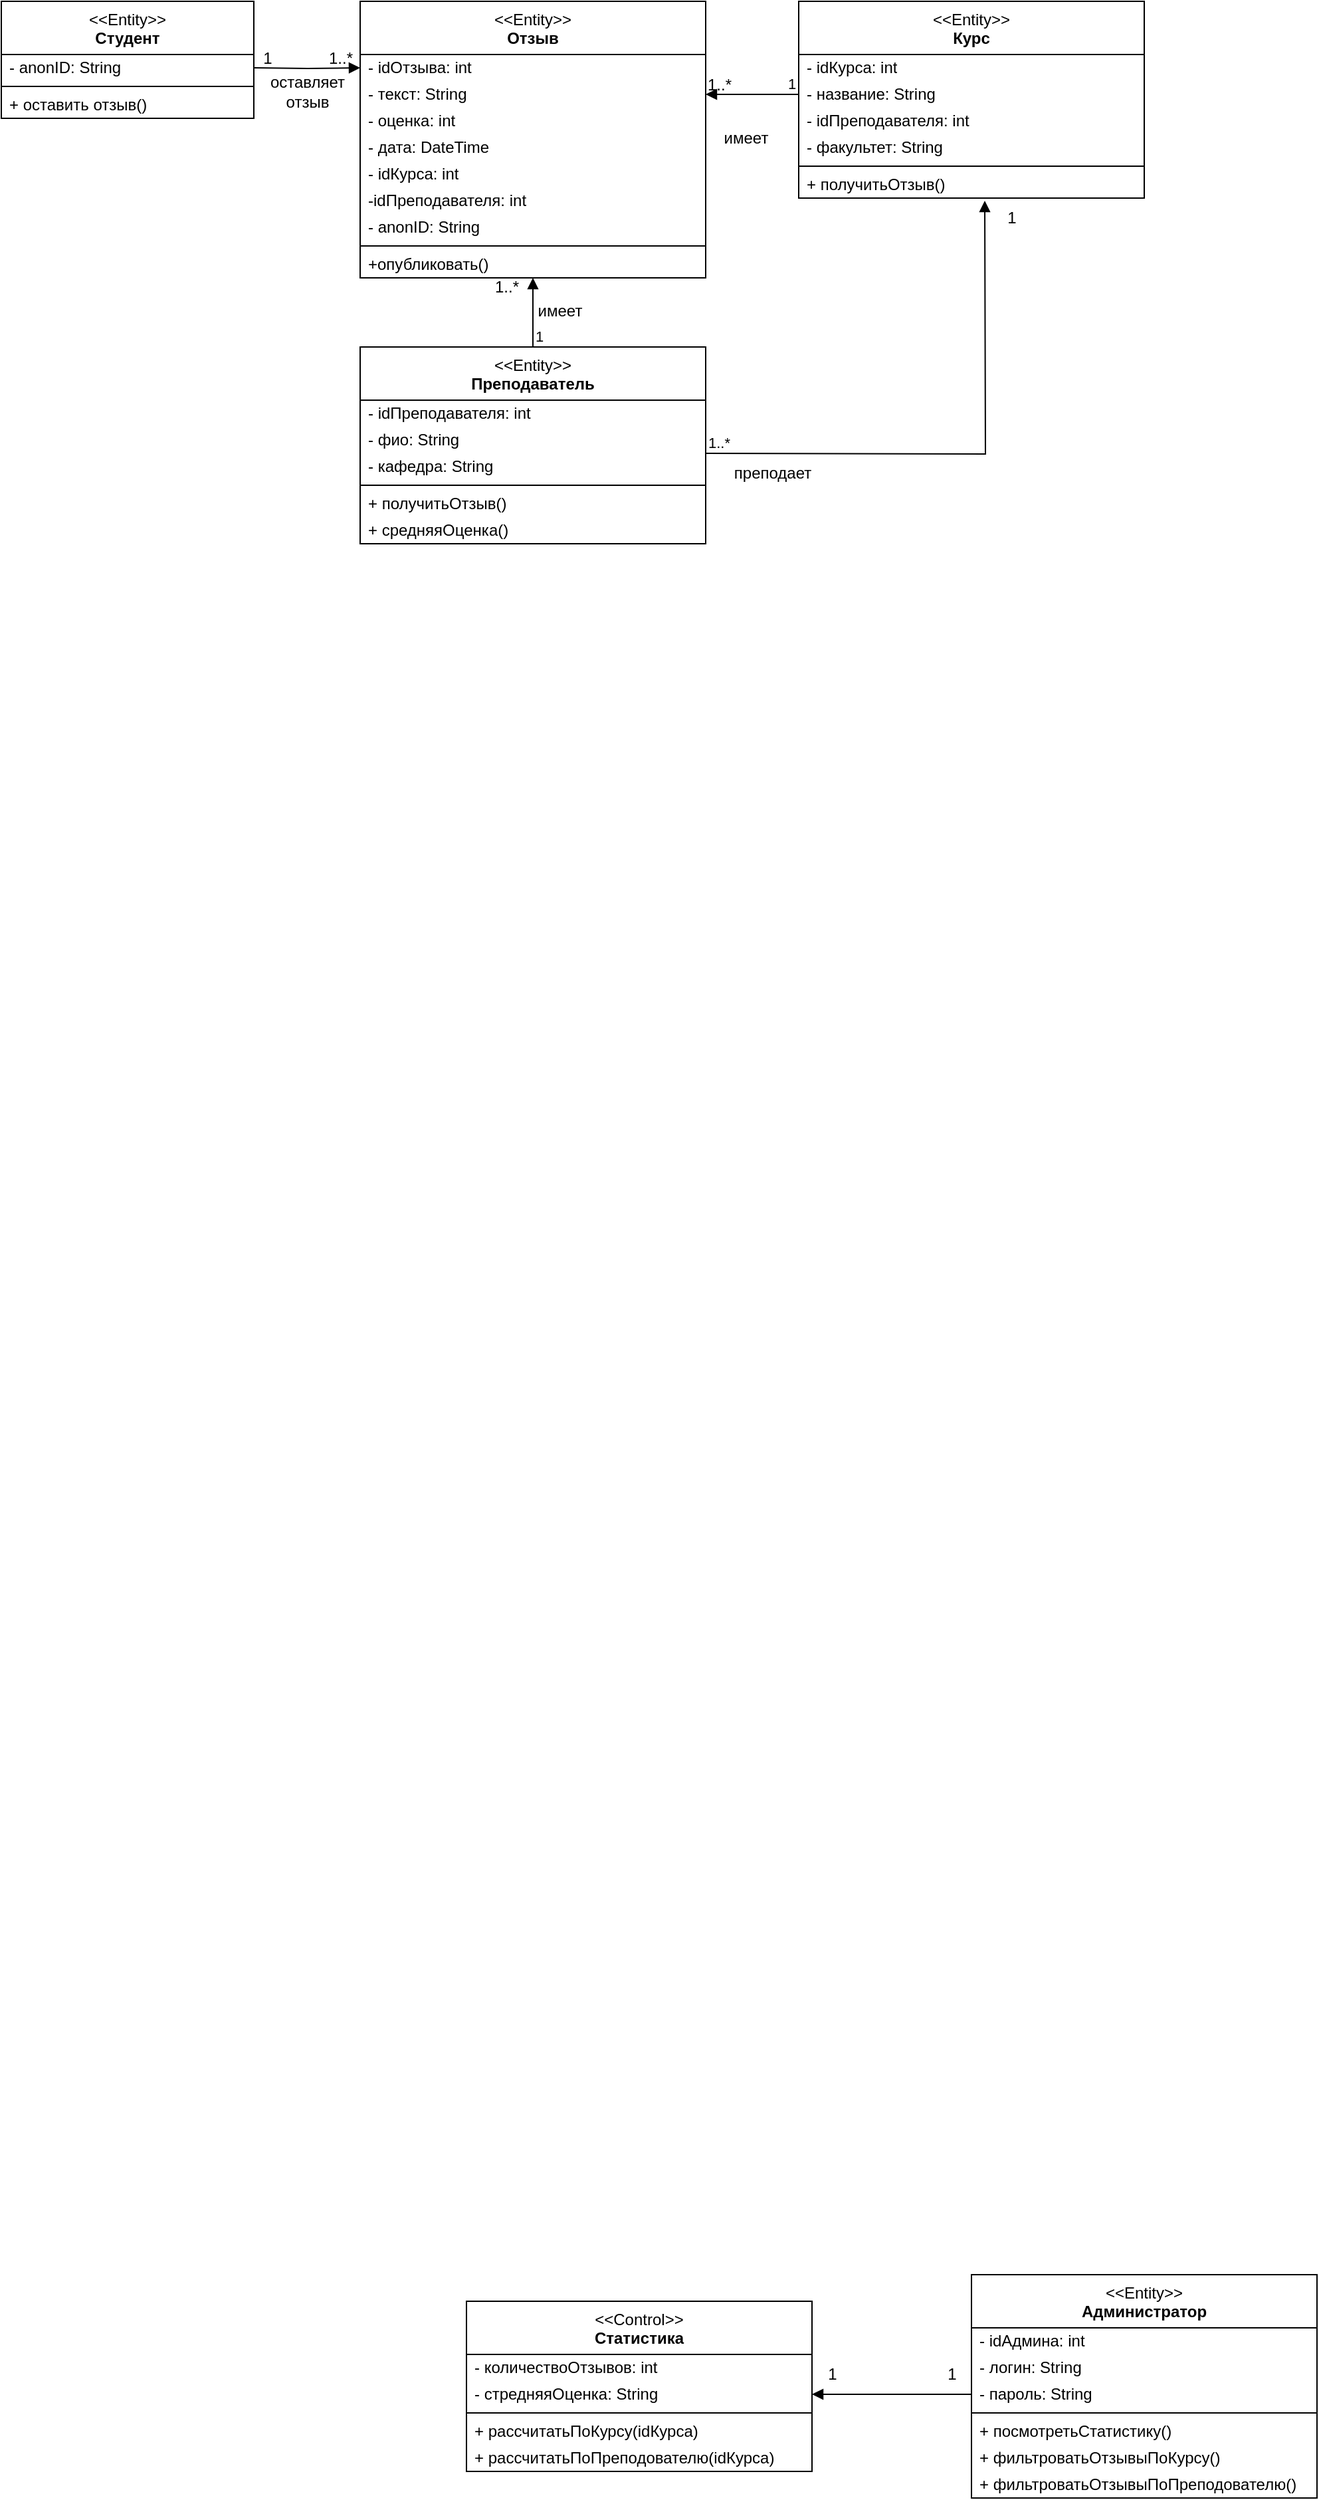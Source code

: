 <mxfile version="27.1.6">
  <diagram name="Страница — 1" id="c3lF8-RI-7PElnHtLbn_">
    <mxGraphModel dx="2066" dy="1145" grid="1" gridSize="10" guides="1" tooltips="1" connect="1" arrows="1" fold="1" page="1" pageScale="1" pageWidth="827" pageHeight="1169" math="0" shadow="0">
      <root>
        <mxCell id="0" />
        <mxCell id="1" parent="0" />
        <mxCell id="Y8ruXuo_SgzcD9qLmrBn-21" value="&amp;lt;&amp;lt;Entity&amp;gt;&amp;gt;&lt;br&gt;&lt;b&gt;Студент&lt;/b&gt;" style="swimlane;fontStyle=0;align=center;verticalAlign=top;childLayout=stackLayout;horizontal=1;startSize=40;horizontalStack=0;resizeParent=1;resizeParentMax=0;resizeLast=0;collapsible=0;marginBottom=0;html=1;whiteSpace=wrap;swimlaneFillColor=default;" parent="1" vertex="1">
          <mxGeometry x="70" y="90" width="190" height="88" as="geometry" />
        </mxCell>
        <mxCell id="Y8ruXuo_SgzcD9qLmrBn-22" value="- anonID: String" style="text;html=1;strokeColor=none;fillColor=none;align=left;verticalAlign=middle;spacingLeft=4;spacingRight=4;overflow=hidden;rotatable=0;points=[[0,0.5],[1,0.5]];portConstraint=eastwest;whiteSpace=wrap;swimlaneFillColor=default;" parent="Y8ruXuo_SgzcD9qLmrBn-21" vertex="1">
          <mxGeometry y="40" width="190" height="20" as="geometry" />
        </mxCell>
        <mxCell id="Y8ruXuo_SgzcD9qLmrBn-25" value="" style="line;strokeWidth=1;fillColor=none;align=left;verticalAlign=middle;spacingTop=-1;spacingLeft=3;spacingRight=3;rotatable=0;labelPosition=right;points=[];portConstraint=eastwest;swimlaneFillColor=default;" parent="Y8ruXuo_SgzcD9qLmrBn-21" vertex="1">
          <mxGeometry y="60" width="190" height="8" as="geometry" />
        </mxCell>
        <mxCell id="Y8ruXuo_SgzcD9qLmrBn-26" value="+ оставить отзыв()" style="text;html=1;strokeColor=none;fillColor=none;align=left;verticalAlign=middle;spacingLeft=4;spacingRight=4;overflow=hidden;rotatable=0;points=[[0,0.5],[1,0.5]];portConstraint=eastwest;whiteSpace=wrap;swimlaneFillColor=default;" parent="Y8ruXuo_SgzcD9qLmrBn-21" vertex="1">
          <mxGeometry y="68" width="190" height="20" as="geometry" />
        </mxCell>
        <mxCell id="Y8ruXuo_SgzcD9qLmrBn-29" value="&amp;lt;&amp;lt;Entity&amp;gt;&amp;gt;&lt;br&gt;&lt;b&gt;Отзыв&lt;/b&gt;" style="swimlane;fontStyle=0;align=center;verticalAlign=top;childLayout=stackLayout;horizontal=1;startSize=40;horizontalStack=0;resizeParent=1;resizeParentMax=0;resizeLast=0;collapsible=0;marginBottom=0;html=1;whiteSpace=wrap;swimlaneFillColor=default;" parent="1" vertex="1">
          <mxGeometry x="340" y="90" width="260" height="208" as="geometry" />
        </mxCell>
        <mxCell id="Y8ruXuo_SgzcD9qLmrBn-30" value="- idОтзыва: int" style="text;html=1;strokeColor=none;fillColor=none;align=left;verticalAlign=middle;spacingLeft=4;spacingRight=4;overflow=hidden;rotatable=0;points=[[0,0.5],[1,0.5]];portConstraint=eastwest;whiteSpace=wrap;swimlaneFillColor=default;" parent="Y8ruXuo_SgzcD9qLmrBn-29" vertex="1">
          <mxGeometry y="40" width="260" height="20" as="geometry" />
        </mxCell>
        <mxCell id="Y8ruXuo_SgzcD9qLmrBn-36" value="&lt;div&gt;- текст: String&lt;/div&gt;" style="text;html=1;strokeColor=none;fillColor=none;align=left;verticalAlign=middle;spacingLeft=4;spacingRight=4;overflow=hidden;rotatable=0;points=[[0,0.5],[1,0.5]];portConstraint=eastwest;whiteSpace=wrap;swimlaneFillColor=default;" parent="Y8ruXuo_SgzcD9qLmrBn-29" vertex="1">
          <mxGeometry y="60" width="260" height="20" as="geometry" />
        </mxCell>
        <mxCell id="Y8ruXuo_SgzcD9qLmrBn-37" value="- оценка: int&amp;nbsp;" style="text;html=1;strokeColor=none;fillColor=none;align=left;verticalAlign=middle;spacingLeft=4;spacingRight=4;overflow=hidden;rotatable=0;points=[[0,0.5],[1,0.5]];portConstraint=eastwest;whiteSpace=wrap;swimlaneFillColor=default;" parent="Y8ruXuo_SgzcD9qLmrBn-29" vertex="1">
          <mxGeometry y="80" width="260" height="20" as="geometry" />
        </mxCell>
        <mxCell id="Y8ruXuo_SgzcD9qLmrBn-38" value="&lt;div&gt;- дата: DateTime&lt;/div&gt;" style="text;html=1;strokeColor=none;fillColor=none;align=left;verticalAlign=middle;spacingLeft=4;spacingRight=4;overflow=hidden;rotatable=0;points=[[0,0.5],[1,0.5]];portConstraint=eastwest;whiteSpace=wrap;swimlaneFillColor=default;" parent="Y8ruXuo_SgzcD9qLmrBn-29" vertex="1">
          <mxGeometry y="100" width="260" height="20" as="geometry" />
        </mxCell>
        <mxCell id="Y8ruXuo_SgzcD9qLmrBn-39" value="&lt;div&gt;- idКурса: int&lt;/div&gt;" style="text;html=1;strokeColor=none;fillColor=none;align=left;verticalAlign=middle;spacingLeft=4;spacingRight=4;overflow=hidden;rotatable=0;points=[[0,0.5],[1,0.5]];portConstraint=eastwest;whiteSpace=wrap;swimlaneFillColor=default;" parent="Y8ruXuo_SgzcD9qLmrBn-29" vertex="1">
          <mxGeometry y="120" width="260" height="20" as="geometry" />
        </mxCell>
        <mxCell id="Y8ruXuo_SgzcD9qLmrBn-40" value="-idПреподавателя: int&amp;nbsp;" style="text;html=1;strokeColor=none;fillColor=none;align=left;verticalAlign=middle;spacingLeft=4;spacingRight=4;overflow=hidden;rotatable=0;points=[[0,0.5],[1,0.5]];portConstraint=eastwest;whiteSpace=wrap;swimlaneFillColor=default;" parent="Y8ruXuo_SgzcD9qLmrBn-29" vertex="1">
          <mxGeometry y="140" width="260" height="20" as="geometry" />
        </mxCell>
        <mxCell id="Y8ruXuo_SgzcD9qLmrBn-41" value="&lt;div&gt;- anonID: String&lt;/div&gt;" style="text;html=1;strokeColor=none;fillColor=none;align=left;verticalAlign=middle;spacingLeft=4;spacingRight=4;overflow=hidden;rotatable=0;points=[[0,0.5],[1,0.5]];portConstraint=eastwest;whiteSpace=wrap;swimlaneFillColor=default;" parent="Y8ruXuo_SgzcD9qLmrBn-29" vertex="1">
          <mxGeometry y="160" width="260" height="20" as="geometry" />
        </mxCell>
        <mxCell id="Y8ruXuo_SgzcD9qLmrBn-31" value="" style="line;strokeWidth=1;fillColor=none;align=left;verticalAlign=middle;spacingTop=-1;spacingLeft=3;spacingRight=3;rotatable=0;labelPosition=right;points=[];portConstraint=eastwest;swimlaneFillColor=default;" parent="Y8ruXuo_SgzcD9qLmrBn-29" vertex="1">
          <mxGeometry y="180" width="260" height="8" as="geometry" />
        </mxCell>
        <mxCell id="Y8ruXuo_SgzcD9qLmrBn-33" value="+опубликовать()" style="text;html=1;strokeColor=none;fillColor=none;align=left;verticalAlign=middle;spacingLeft=4;spacingRight=4;overflow=hidden;rotatable=0;points=[[0,0.5],[1,0.5]];portConstraint=eastwest;whiteSpace=wrap;swimlaneFillColor=default;" parent="Y8ruXuo_SgzcD9qLmrBn-29" vertex="1">
          <mxGeometry y="188" width="260" height="20" as="geometry" />
        </mxCell>
        <mxCell id="Y8ruXuo_SgzcD9qLmrBn-43" value="&amp;lt;&amp;lt;Entity&amp;gt;&amp;gt;&lt;br&gt;&lt;b&gt;Курс&lt;/b&gt;" style="swimlane;fontStyle=0;align=center;verticalAlign=top;childLayout=stackLayout;horizontal=1;startSize=40;horizontalStack=0;resizeParent=1;resizeParentMax=0;resizeLast=0;collapsible=0;marginBottom=0;html=1;whiteSpace=wrap;swimlaneFillColor=default;" parent="1" vertex="1">
          <mxGeometry x="670" y="90" width="260" height="148" as="geometry" />
        </mxCell>
        <mxCell id="Y8ruXuo_SgzcD9qLmrBn-44" value="- idКурса: int" style="text;html=1;strokeColor=none;fillColor=none;align=left;verticalAlign=middle;spacingLeft=4;spacingRight=4;overflow=hidden;rotatable=0;points=[[0,0.5],[1,0.5]];portConstraint=eastwest;whiteSpace=wrap;swimlaneFillColor=default;" parent="Y8ruXuo_SgzcD9qLmrBn-43" vertex="1">
          <mxGeometry y="40" width="260" height="20" as="geometry" />
        </mxCell>
        <mxCell id="Y8ruXuo_SgzcD9qLmrBn-45" value="&lt;div&gt;- название: String&lt;/div&gt;" style="text;html=1;strokeColor=none;fillColor=none;align=left;verticalAlign=middle;spacingLeft=4;spacingRight=4;overflow=hidden;rotatable=0;points=[[0,0.5],[1,0.5]];portConstraint=eastwest;whiteSpace=wrap;swimlaneFillColor=default;" parent="Y8ruXuo_SgzcD9qLmrBn-43" vertex="1">
          <mxGeometry y="60" width="260" height="20" as="geometry" />
        </mxCell>
        <mxCell id="Y8ruXuo_SgzcD9qLmrBn-46" value="- idПреподавателя: int&amp;nbsp;" style="text;html=1;strokeColor=none;fillColor=none;align=left;verticalAlign=middle;spacingLeft=4;spacingRight=4;overflow=hidden;rotatable=0;points=[[0,0.5],[1,0.5]];portConstraint=eastwest;whiteSpace=wrap;swimlaneFillColor=default;" parent="Y8ruXuo_SgzcD9qLmrBn-43" vertex="1">
          <mxGeometry y="80" width="260" height="20" as="geometry" />
        </mxCell>
        <mxCell id="Y8ruXuo_SgzcD9qLmrBn-47" value="&lt;div&gt;- факультет: String&lt;/div&gt;" style="text;html=1;strokeColor=none;fillColor=none;align=left;verticalAlign=middle;spacingLeft=4;spacingRight=4;overflow=hidden;rotatable=0;points=[[0,0.5],[1,0.5]];portConstraint=eastwest;whiteSpace=wrap;swimlaneFillColor=default;" parent="Y8ruXuo_SgzcD9qLmrBn-43" vertex="1">
          <mxGeometry y="100" width="260" height="20" as="geometry" />
        </mxCell>
        <mxCell id="Y8ruXuo_SgzcD9qLmrBn-51" value="" style="line;strokeWidth=1;fillColor=none;align=left;verticalAlign=middle;spacingTop=-1;spacingLeft=3;spacingRight=3;rotatable=0;labelPosition=right;points=[];portConstraint=eastwest;swimlaneFillColor=default;" parent="Y8ruXuo_SgzcD9qLmrBn-43" vertex="1">
          <mxGeometry y="120" width="260" height="8" as="geometry" />
        </mxCell>
        <mxCell id="Y8ruXuo_SgzcD9qLmrBn-52" value="+ получитьОтзыв()" style="text;html=1;strokeColor=none;fillColor=none;align=left;verticalAlign=middle;spacingLeft=4;spacingRight=4;overflow=hidden;rotatable=0;points=[[0,0.5],[1,0.5]];portConstraint=eastwest;whiteSpace=wrap;swimlaneFillColor=default;" parent="Y8ruXuo_SgzcD9qLmrBn-43" vertex="1">
          <mxGeometry y="128" width="260" height="20" as="geometry" />
        </mxCell>
        <mxCell id="Y8ruXuo_SgzcD9qLmrBn-64" value="&amp;lt;&amp;lt;Entity&amp;gt;&amp;gt;&lt;br&gt;&lt;b&gt;Преподаватель&lt;/b&gt;" style="swimlane;fontStyle=0;align=center;verticalAlign=top;childLayout=stackLayout;horizontal=1;startSize=40;horizontalStack=0;resizeParent=1;resizeParentMax=0;resizeLast=0;collapsible=0;marginBottom=0;html=1;whiteSpace=wrap;swimlaneFillColor=default;" parent="1" vertex="1">
          <mxGeometry x="340" y="350" width="260" height="148" as="geometry" />
        </mxCell>
        <mxCell id="Y8ruXuo_SgzcD9qLmrBn-67" value="- idПреподавателя: int&amp;nbsp;" style="text;html=1;strokeColor=none;fillColor=none;align=left;verticalAlign=middle;spacingLeft=4;spacingRight=4;overflow=hidden;rotatable=0;points=[[0,0.5],[1,0.5]];portConstraint=eastwest;whiteSpace=wrap;swimlaneFillColor=default;" parent="Y8ruXuo_SgzcD9qLmrBn-64" vertex="1">
          <mxGeometry y="40" width="260" height="20" as="geometry" />
        </mxCell>
        <mxCell id="Y8ruXuo_SgzcD9qLmrBn-65" value="- фио: String" style="text;html=1;strokeColor=none;fillColor=none;align=left;verticalAlign=middle;spacingLeft=4;spacingRight=4;overflow=hidden;rotatable=0;points=[[0,0.5],[1,0.5]];portConstraint=eastwest;whiteSpace=wrap;swimlaneFillColor=default;" parent="Y8ruXuo_SgzcD9qLmrBn-64" vertex="1">
          <mxGeometry y="60" width="260" height="20" as="geometry" />
        </mxCell>
        <mxCell id="Y8ruXuo_SgzcD9qLmrBn-68" value="&lt;div&gt;- кафедра: String&lt;/div&gt;" style="text;html=1;strokeColor=none;fillColor=none;align=left;verticalAlign=middle;spacingLeft=4;spacingRight=4;overflow=hidden;rotatable=0;points=[[0,0.5],[1,0.5]];portConstraint=eastwest;whiteSpace=wrap;swimlaneFillColor=default;" parent="Y8ruXuo_SgzcD9qLmrBn-64" vertex="1">
          <mxGeometry y="80" width="260" height="20" as="geometry" />
        </mxCell>
        <mxCell id="Y8ruXuo_SgzcD9qLmrBn-69" value="" style="line;strokeWidth=1;fillColor=none;align=left;verticalAlign=middle;spacingTop=-1;spacingLeft=3;spacingRight=3;rotatable=0;labelPosition=right;points=[];portConstraint=eastwest;swimlaneFillColor=default;" parent="Y8ruXuo_SgzcD9qLmrBn-64" vertex="1">
          <mxGeometry y="100" width="260" height="8" as="geometry" />
        </mxCell>
        <mxCell id="Y8ruXuo_SgzcD9qLmrBn-70" value="+ получитьОтзыв()" style="text;html=1;strokeColor=none;fillColor=none;align=left;verticalAlign=middle;spacingLeft=4;spacingRight=4;overflow=hidden;rotatable=0;points=[[0,0.5],[1,0.5]];portConstraint=eastwest;whiteSpace=wrap;swimlaneFillColor=default;" parent="Y8ruXuo_SgzcD9qLmrBn-64" vertex="1">
          <mxGeometry y="108" width="260" height="20" as="geometry" />
        </mxCell>
        <mxCell id="Y8ruXuo_SgzcD9qLmrBn-71" value="+ средняяОценка()" style="text;html=1;strokeColor=none;fillColor=none;align=left;verticalAlign=middle;spacingLeft=4;spacingRight=4;overflow=hidden;rotatable=0;points=[[0,0.5],[1,0.5]];portConstraint=eastwest;whiteSpace=wrap;swimlaneFillColor=default;" parent="Y8ruXuo_SgzcD9qLmrBn-64" vertex="1">
          <mxGeometry y="128" width="260" height="20" as="geometry" />
        </mxCell>
        <mxCell id="Y8ruXuo_SgzcD9qLmrBn-72" value="&amp;lt;&amp;lt;Entity&amp;gt;&amp;gt;&lt;br&gt;&lt;b&gt;Администратор&lt;/b&gt;" style="swimlane;fontStyle=0;align=center;verticalAlign=top;childLayout=stackLayout;horizontal=1;startSize=40;horizontalStack=0;resizeParent=1;resizeParentMax=0;resizeLast=0;collapsible=0;marginBottom=0;html=1;whiteSpace=wrap;swimlaneFillColor=default;" parent="1" vertex="1">
          <mxGeometry x="800" y="1800" width="260" height="168" as="geometry" />
        </mxCell>
        <mxCell id="Y8ruXuo_SgzcD9qLmrBn-73" value="- idАдмина: int&amp;nbsp;" style="text;html=1;strokeColor=none;fillColor=none;align=left;verticalAlign=middle;spacingLeft=4;spacingRight=4;overflow=hidden;rotatable=0;points=[[0,0.5],[1,0.5]];portConstraint=eastwest;whiteSpace=wrap;swimlaneFillColor=default;" parent="Y8ruXuo_SgzcD9qLmrBn-72" vertex="1">
          <mxGeometry y="40" width="260" height="20" as="geometry" />
        </mxCell>
        <mxCell id="Y8ruXuo_SgzcD9qLmrBn-74" value="- логин: String" style="text;html=1;strokeColor=none;fillColor=none;align=left;verticalAlign=middle;spacingLeft=4;spacingRight=4;overflow=hidden;rotatable=0;points=[[0,0.5],[1,0.5]];portConstraint=eastwest;whiteSpace=wrap;swimlaneFillColor=default;" parent="Y8ruXuo_SgzcD9qLmrBn-72" vertex="1">
          <mxGeometry y="60" width="260" height="20" as="geometry" />
        </mxCell>
        <mxCell id="Y8ruXuo_SgzcD9qLmrBn-75" value="&lt;div&gt;- пароль: String&lt;/div&gt;" style="text;html=1;strokeColor=none;fillColor=none;align=left;verticalAlign=middle;spacingLeft=4;spacingRight=4;overflow=hidden;rotatable=0;points=[[0,0.5],[1,0.5]];portConstraint=eastwest;whiteSpace=wrap;swimlaneFillColor=default;" parent="Y8ruXuo_SgzcD9qLmrBn-72" vertex="1">
          <mxGeometry y="80" width="260" height="20" as="geometry" />
        </mxCell>
        <mxCell id="Y8ruXuo_SgzcD9qLmrBn-76" value="" style="line;strokeWidth=1;fillColor=none;align=left;verticalAlign=middle;spacingTop=-1;spacingLeft=3;spacingRight=3;rotatable=0;labelPosition=right;points=[];portConstraint=eastwest;swimlaneFillColor=default;" parent="Y8ruXuo_SgzcD9qLmrBn-72" vertex="1">
          <mxGeometry y="100" width="260" height="8" as="geometry" />
        </mxCell>
        <mxCell id="Y8ruXuo_SgzcD9qLmrBn-77" value="+ посмотретьСтатистику()" style="text;html=1;strokeColor=none;fillColor=none;align=left;verticalAlign=middle;spacingLeft=4;spacingRight=4;overflow=hidden;rotatable=0;points=[[0,0.5],[1,0.5]];portConstraint=eastwest;whiteSpace=wrap;swimlaneFillColor=default;" parent="Y8ruXuo_SgzcD9qLmrBn-72" vertex="1">
          <mxGeometry y="108" width="260" height="20" as="geometry" />
        </mxCell>
        <mxCell id="Y8ruXuo_SgzcD9qLmrBn-78" value="+ фильтроватьОтзывыПоКурсу()" style="text;html=1;strokeColor=none;fillColor=none;align=left;verticalAlign=middle;spacingLeft=4;spacingRight=4;overflow=hidden;rotatable=0;points=[[0,0.5],[1,0.5]];portConstraint=eastwest;whiteSpace=wrap;swimlaneFillColor=default;" parent="Y8ruXuo_SgzcD9qLmrBn-72" vertex="1">
          <mxGeometry y="128" width="260" height="20" as="geometry" />
        </mxCell>
        <mxCell id="Y8ruXuo_SgzcD9qLmrBn-79" value="+ фильтроватьОтзывыПоПреподователю()" style="text;html=1;strokeColor=none;fillColor=none;align=left;verticalAlign=middle;spacingLeft=4;spacingRight=4;overflow=hidden;rotatable=0;points=[[0,0.5],[1,0.5]];portConstraint=eastwest;whiteSpace=wrap;swimlaneFillColor=default;" parent="Y8ruXuo_SgzcD9qLmrBn-72" vertex="1">
          <mxGeometry y="148" width="260" height="20" as="geometry" />
        </mxCell>
        <mxCell id="Y8ruXuo_SgzcD9qLmrBn-80" value="&amp;lt;&amp;lt;Control&amp;gt;&amp;gt;&lt;br&gt;&lt;b&gt;Статистика&lt;/b&gt;" style="swimlane;fontStyle=0;align=center;verticalAlign=top;childLayout=stackLayout;horizontal=1;startSize=40;horizontalStack=0;resizeParent=1;resizeParentMax=0;resizeLast=0;collapsible=0;marginBottom=0;html=1;whiteSpace=wrap;swimlaneFillColor=default;" parent="1" vertex="1">
          <mxGeometry x="420" y="1820" width="260" height="128" as="geometry" />
        </mxCell>
        <mxCell id="Y8ruXuo_SgzcD9qLmrBn-81" value="- количествоОтзывов: int&amp;nbsp;" style="text;html=1;strokeColor=none;fillColor=none;align=left;verticalAlign=middle;spacingLeft=4;spacingRight=4;overflow=hidden;rotatable=0;points=[[0,0.5],[1,0.5]];portConstraint=eastwest;whiteSpace=wrap;swimlaneFillColor=default;" parent="Y8ruXuo_SgzcD9qLmrBn-80" vertex="1">
          <mxGeometry y="40" width="260" height="20" as="geometry" />
        </mxCell>
        <mxCell id="Y8ruXuo_SgzcD9qLmrBn-82" value="- стредняяОценка: String" style="text;html=1;strokeColor=none;fillColor=none;align=left;verticalAlign=middle;spacingLeft=4;spacingRight=4;overflow=hidden;rotatable=0;points=[[0,0.5],[1,0.5]];portConstraint=eastwest;whiteSpace=wrap;swimlaneFillColor=default;" parent="Y8ruXuo_SgzcD9qLmrBn-80" vertex="1">
          <mxGeometry y="60" width="260" height="20" as="geometry" />
        </mxCell>
        <mxCell id="Y8ruXuo_SgzcD9qLmrBn-84" value="" style="line;strokeWidth=1;fillColor=none;align=left;verticalAlign=middle;spacingTop=-1;spacingLeft=3;spacingRight=3;rotatable=0;labelPosition=right;points=[];portConstraint=eastwest;swimlaneFillColor=default;" parent="Y8ruXuo_SgzcD9qLmrBn-80" vertex="1">
          <mxGeometry y="80" width="260" height="8" as="geometry" />
        </mxCell>
        <mxCell id="Y8ruXuo_SgzcD9qLmrBn-85" value="+ рассчитатьПоКурсу(idКурса)" style="text;html=1;strokeColor=none;fillColor=none;align=left;verticalAlign=middle;spacingLeft=4;spacingRight=4;overflow=hidden;rotatable=0;points=[[0,0.5],[1,0.5]];portConstraint=eastwest;whiteSpace=wrap;swimlaneFillColor=default;" parent="Y8ruXuo_SgzcD9qLmrBn-80" vertex="1">
          <mxGeometry y="88" width="260" height="20" as="geometry" />
        </mxCell>
        <mxCell id="Y8ruXuo_SgzcD9qLmrBn-91" value="+ рассчитатьПоПреподователю(idКурса)" style="text;html=1;strokeColor=none;fillColor=none;align=left;verticalAlign=middle;spacingLeft=4;spacingRight=4;overflow=hidden;rotatable=0;points=[[0,0.5],[1,0.5]];portConstraint=eastwest;whiteSpace=wrap;swimlaneFillColor=default;" parent="Y8ruXuo_SgzcD9qLmrBn-80" vertex="1">
          <mxGeometry y="108" width="260" height="20" as="geometry" />
        </mxCell>
        <mxCell id="Y8ruXuo_SgzcD9qLmrBn-92" value="" style="endArrow=block;endFill=1;html=1;edgeStyle=orthogonalEdgeStyle;align=left;verticalAlign=top;rounded=0;entryX=0;entryY=0.5;entryDx=0;entryDy=0;" parent="1" target="Y8ruXuo_SgzcD9qLmrBn-30" edge="1">
          <mxGeometry x="-1" relative="1" as="geometry">
            <mxPoint x="260" y="140" as="sourcePoint" />
            <mxPoint x="420" y="140" as="targetPoint" />
          </mxGeometry>
        </mxCell>
        <mxCell id="Y8ruXuo_SgzcD9qLmrBn-96" value="1" style="text;html=1;align=center;verticalAlign=middle;resizable=0;points=[];autosize=1;strokeColor=none;fillColor=none;" parent="1" vertex="1">
          <mxGeometry x="255" y="118" width="30" height="30" as="geometry" />
        </mxCell>
        <mxCell id="Y8ruXuo_SgzcD9qLmrBn-97" value="1..*" style="text;html=1;align=center;verticalAlign=middle;resizable=0;points=[];autosize=1;strokeColor=none;fillColor=none;" parent="1" vertex="1">
          <mxGeometry x="305" y="118" width="40" height="30" as="geometry" />
        </mxCell>
        <mxCell id="Y8ruXuo_SgzcD9qLmrBn-98" value="оставляет&lt;div&gt;отзыв&lt;/div&gt;" style="text;html=1;align=center;verticalAlign=middle;resizable=0;points=[];autosize=1;strokeColor=none;fillColor=none;" parent="1" vertex="1">
          <mxGeometry x="260" y="138" width="80" height="40" as="geometry" />
        </mxCell>
        <mxCell id="Y8ruXuo_SgzcD9qLmrBn-102" value="" style="endArrow=block;endFill=1;html=1;edgeStyle=orthogonalEdgeStyle;align=left;verticalAlign=top;rounded=0;exitX=0;exitY=0.5;exitDx=0;exitDy=0;entryX=1;entryY=0.5;entryDx=0;entryDy=0;" parent="1" source="Y8ruXuo_SgzcD9qLmrBn-45" target="Y8ruXuo_SgzcD9qLmrBn-36" edge="1">
          <mxGeometry x="-1" relative="1" as="geometry">
            <mxPoint x="640" y="300" as="sourcePoint" />
            <mxPoint x="800" y="300" as="targetPoint" />
          </mxGeometry>
        </mxCell>
        <mxCell id="Y8ruXuo_SgzcD9qLmrBn-103" value="1" style="edgeLabel;resizable=0;html=1;align=left;verticalAlign=bottom;" parent="Y8ruXuo_SgzcD9qLmrBn-102" connectable="0" vertex="1">
          <mxGeometry x="-1" relative="1" as="geometry">
            <mxPoint x="-10" as="offset" />
          </mxGeometry>
        </mxCell>
        <mxCell id="Y8ruXuo_SgzcD9qLmrBn-105" value="1..*" style="text;html=1;align=center;verticalAlign=middle;resizable=0;points=[];autosize=1;strokeColor=none;fillColor=none;" parent="1" vertex="1">
          <mxGeometry x="590" y="138" width="40" height="30" as="geometry" />
        </mxCell>
        <mxCell id="Y8ruXuo_SgzcD9qLmrBn-106" value="имеет" style="text;html=1;align=center;verticalAlign=middle;resizable=0;points=[];autosize=1;strokeColor=none;fillColor=none;" parent="1" vertex="1">
          <mxGeometry x="600" y="178" width="60" height="30" as="geometry" />
        </mxCell>
        <mxCell id="Y8ruXuo_SgzcD9qLmrBn-113" value="" style="endArrow=block;endFill=1;html=1;edgeStyle=orthogonalEdgeStyle;align=left;verticalAlign=top;rounded=0;exitX=0.5;exitY=0;exitDx=0;exitDy=0;entryX=0.5;entryY=1;entryDx=0;entryDy=0;entryPerimeter=0;" parent="1" source="Y8ruXuo_SgzcD9qLmrBn-64" target="Y8ruXuo_SgzcD9qLmrBn-33" edge="1">
          <mxGeometry x="-1" relative="1" as="geometry">
            <mxPoint x="480" y="320" as="sourcePoint" />
            <mxPoint x="640" y="320" as="targetPoint" />
          </mxGeometry>
        </mxCell>
        <mxCell id="Y8ruXuo_SgzcD9qLmrBn-114" value="1" style="edgeLabel;resizable=0;html=1;align=left;verticalAlign=bottom;" parent="Y8ruXuo_SgzcD9qLmrBn-113" connectable="0" vertex="1">
          <mxGeometry x="-1" relative="1" as="geometry" />
        </mxCell>
        <mxCell id="Y8ruXuo_SgzcD9qLmrBn-115" value="1..*" style="text;html=1;align=center;verticalAlign=middle;resizable=0;points=[];autosize=1;strokeColor=none;fillColor=none;" parent="1" vertex="1">
          <mxGeometry x="430" y="290" width="40" height="30" as="geometry" />
        </mxCell>
        <mxCell id="Y8ruXuo_SgzcD9qLmrBn-116" value="имеет" style="text;html=1;align=center;verticalAlign=middle;resizable=0;points=[];autosize=1;strokeColor=none;fillColor=none;" parent="1" vertex="1">
          <mxGeometry x="460" y="308" width="60" height="30" as="geometry" />
        </mxCell>
        <mxCell id="Y8ruXuo_SgzcD9qLmrBn-121" value="1" style="text;html=1;align=center;verticalAlign=middle;resizable=0;points=[];autosize=1;strokeColor=none;fillColor=none;" parent="1" vertex="1">
          <mxGeometry x="815" y="238" width="30" height="30" as="geometry" />
        </mxCell>
        <mxCell id="Y8ruXuo_SgzcD9qLmrBn-122" value="" style="endArrow=block;endFill=1;html=1;edgeStyle=orthogonalEdgeStyle;align=left;verticalAlign=top;rounded=0;exitX=0;exitY=0.5;exitDx=0;exitDy=0;entryX=1;entryY=0.5;entryDx=0;entryDy=0;" parent="1" source="Y8ruXuo_SgzcD9qLmrBn-75" target="Y8ruXuo_SgzcD9qLmrBn-82" edge="1">
          <mxGeometry x="-1" relative="1" as="geometry">
            <mxPoint x="690" y="2010" as="sourcePoint" />
            <mxPoint x="850" y="2010" as="targetPoint" />
            <mxPoint as="offset" />
          </mxGeometry>
        </mxCell>
        <mxCell id="Y8ruXuo_SgzcD9qLmrBn-124" value="1" style="text;html=1;align=center;verticalAlign=middle;resizable=0;points=[];autosize=1;strokeColor=none;fillColor=none;" parent="1" vertex="1">
          <mxGeometry x="770" y="1860" width="30" height="30" as="geometry" />
        </mxCell>
        <mxCell id="Y8ruXuo_SgzcD9qLmrBn-125" value="1" style="text;html=1;align=center;verticalAlign=middle;resizable=0;points=[];autosize=1;strokeColor=none;fillColor=none;" parent="1" vertex="1">
          <mxGeometry x="680" y="1860" width="30" height="30" as="geometry" />
        </mxCell>
        <mxCell id="S-VwYWjs2QKLkNWapOy1-2" value="" style="endArrow=block;endFill=1;html=1;edgeStyle=orthogonalEdgeStyle;align=left;verticalAlign=top;rounded=0;" edge="1" parent="1">
          <mxGeometry x="-1" relative="1" as="geometry">
            <mxPoint x="600" y="430" as="sourcePoint" />
            <mxPoint x="810" y="240" as="targetPoint" />
          </mxGeometry>
        </mxCell>
        <mxCell id="S-VwYWjs2QKLkNWapOy1-3" value="1..*" style="edgeLabel;resizable=0;html=1;align=left;verticalAlign=bottom;" connectable="0" vertex="1" parent="S-VwYWjs2QKLkNWapOy1-2">
          <mxGeometry x="-1" relative="1" as="geometry" />
        </mxCell>
        <mxCell id="S-VwYWjs2QKLkNWapOy1-5" value="преподает" style="text;html=1;align=center;verticalAlign=middle;resizable=0;points=[];autosize=1;strokeColor=none;fillColor=none;" vertex="1" parent="1">
          <mxGeometry x="610" y="430" width="80" height="30" as="geometry" />
        </mxCell>
      </root>
    </mxGraphModel>
  </diagram>
</mxfile>
